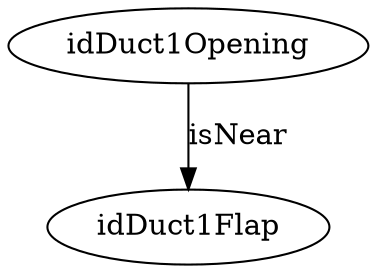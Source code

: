 strict digraph  {
idDuct1Opening [node_type=entity_node];
idDuct1Flap [node_type=entity_node];
idDuct1Opening -> idDuct1Flap  [edge_type=relationship, label=isNear];
}
